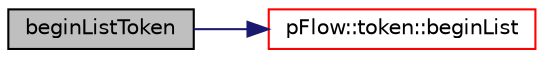 digraph "beginListToken"
{
 // LATEX_PDF_SIZE
  edge [fontname="Helvetica",fontsize="10",labelfontname="Helvetica",labelfontsize="10"];
  node [fontname="Helvetica",fontsize="10",shape=record];
  rankdir="LR";
  Node1 [label="beginListToken",height=0.2,width=0.4,color="black", fillcolor="grey75", style="filled", fontcolor="black",tooltip=" "];
  Node1 -> Node2 [color="midnightblue",fontsize="10",style="solid",fontname="Helvetica"];
  Node2 [label="pFlow::token::beginList",height=0.2,width=0.4,color="red", fillcolor="white", style="filled",URL="$classpFlow_1_1token.html#a0df157096f85990238b157f1ba2f062f",tooltip=" "];
}
